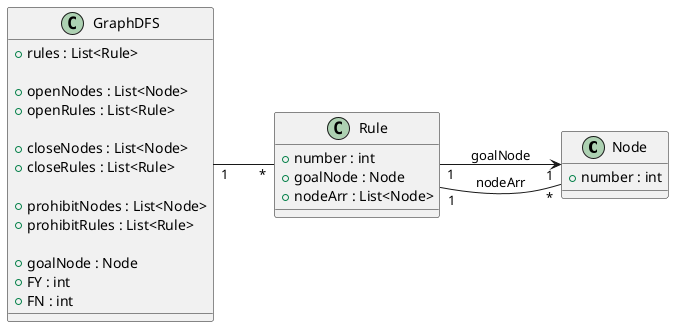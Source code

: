 @startuml

left to right direction

class Node {
    +number : int
}

class Rule {
    +number : int
    +goalNode : Node
    +nodeArr : List<Node>
}

class GraphDFS {
    +rules : List<Rule>
    
    +openNodes : List<Node>
    +openRules : List<Rule>
    
    +closeNodes : List<Node>
    +closeRules : List<Rule>
    
    +prohibitNodes : List<Node>
    +prohibitRules : List<Rule>
    
    +goalNode : Node
    +FY : int
    +FN : int
}

GraphDFS "1" -- "*" Rule
Rule "1" --> "1" Node : goalNode
Rule "1" -- "*" Node : nodeArr

@enduml
